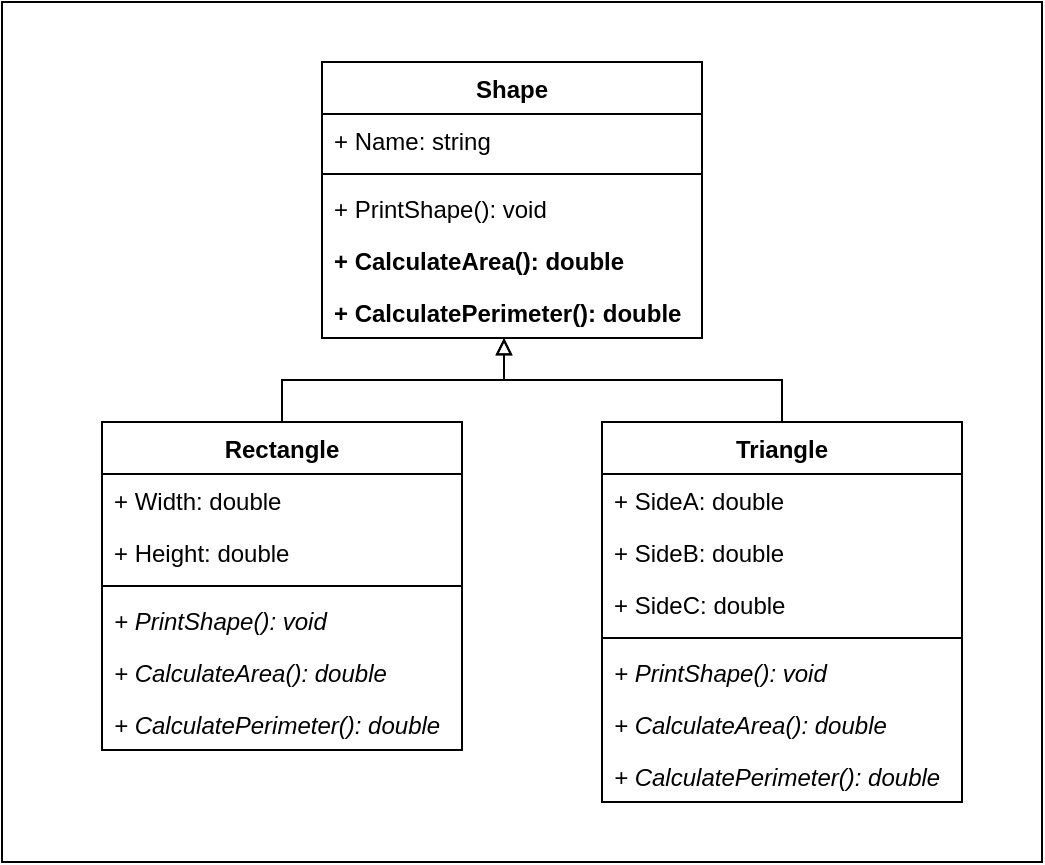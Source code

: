 <mxfile version="14.1.8" type="device" pages="2"><diagram id="r4QD1ISEUrFad6U6lU02" name="Shapes"><mxGraphModel dx="1086" dy="846" grid="1" gridSize="10" guides="1" tooltips="1" connect="1" arrows="1" fold="1" page="1" pageScale="1" pageWidth="850" pageHeight="1100" math="0" shadow="0"><root><mxCell id="HbZGfbKKVRD8Fgeyd59J-0"/><mxCell id="HbZGfbKKVRD8Fgeyd59J-1" parent="HbZGfbKKVRD8Fgeyd59J-0"/><mxCell id="qZkByRc4VwDaeRwzukti-1" value="" style="rounded=0;whiteSpace=wrap;html=1;fontSize=11;" parent="HbZGfbKKVRD8Fgeyd59J-1" vertex="1"><mxGeometry x="160" y="160" width="520" height="430" as="geometry"/></mxCell><mxCell id="HbZGfbKKVRD8Fgeyd59J-7" value="" style="edgeStyle=orthogonalEdgeStyle;rounded=0;orthogonalLoop=1;jettySize=auto;html=1;exitX=0.479;exitY=1.004;exitDx=0;exitDy=0;startArrow=block;startFill=0;endArrow=none;endFill=0;fontSize=11;entryX=0.5;entryY=0;entryDx=0;entryDy=0;exitPerimeter=0;" parent="HbZGfbKKVRD8Fgeyd59J-1" source="HbZGfbKKVRD8Fgeyd59J-26" target="HbZGfbKKVRD8Fgeyd59J-32" edge="1"><mxGeometry relative="1" as="geometry"/></mxCell><mxCell id="HbZGfbKKVRD8Fgeyd59J-8" value="" style="edgeStyle=orthogonalEdgeStyle;rounded=0;orthogonalLoop=1;jettySize=auto;html=1;exitX=0.479;exitY=1;exitDx=0;exitDy=0;startArrow=block;startFill=0;endArrow=none;endFill=0;jumpSize=6;exitPerimeter=0;" parent="HbZGfbKKVRD8Fgeyd59J-1" source="HbZGfbKKVRD8Fgeyd59J-26" target="HbZGfbKKVRD8Fgeyd59J-17" edge="1"><mxGeometry relative="1" as="geometry"/></mxCell><mxCell id="HbZGfbKKVRD8Fgeyd59J-9" value="Shape" style="swimlane;fontStyle=1;align=center;verticalAlign=top;childLayout=stackLayout;horizontal=1;startSize=26;horizontalStack=0;resizeParent=1;resizeParentMax=0;resizeLast=0;collapsible=1;marginBottom=0;" parent="HbZGfbKKVRD8Fgeyd59J-1" vertex="1"><mxGeometry x="320" y="190" width="190" height="138" as="geometry"/></mxCell><mxCell id="HbZGfbKKVRD8Fgeyd59J-10" value="+ Name: string" style="text;strokeColor=none;fillColor=none;align=left;verticalAlign=top;spacingLeft=4;spacingRight=4;overflow=hidden;rotatable=0;points=[[0,0.5],[1,0.5]];portConstraint=eastwest;" parent="HbZGfbKKVRD8Fgeyd59J-9" vertex="1"><mxGeometry y="26" width="190" height="26" as="geometry"/></mxCell><mxCell id="HbZGfbKKVRD8Fgeyd59J-11" value="" style="line;strokeWidth=1;fillColor=none;align=left;verticalAlign=middle;spacingTop=-1;spacingLeft=3;spacingRight=3;rotatable=0;labelPosition=right;points=[];portConstraint=eastwest;" parent="HbZGfbKKVRD8Fgeyd59J-9" vertex="1"><mxGeometry y="52" width="190" height="8" as="geometry"/></mxCell><mxCell id="HbZGfbKKVRD8Fgeyd59J-21" value="+ PrintShape(): void" style="text;strokeColor=none;fillColor=none;align=left;verticalAlign=top;spacingLeft=4;spacingRight=4;overflow=hidden;rotatable=0;points=[[0,0.5],[1,0.5]];portConstraint=eastwest;" parent="HbZGfbKKVRD8Fgeyd59J-9" vertex="1"><mxGeometry y="60" width="190" height="26" as="geometry"/></mxCell><mxCell id="HbZGfbKKVRD8Fgeyd59J-12" value="+ CalculateArea(): double" style="text;strokeColor=none;fillColor=none;align=left;verticalAlign=top;spacingLeft=4;spacingRight=4;overflow=hidden;rotatable=0;points=[[0,0.5],[1,0.5]];portConstraint=eastwest;fontStyle=1" parent="HbZGfbKKVRD8Fgeyd59J-9" vertex="1"><mxGeometry y="86" width="190" height="26" as="geometry"/></mxCell><mxCell id="HbZGfbKKVRD8Fgeyd59J-26" value="+ CalculatePerimeter(): double" style="text;strokeColor=none;fillColor=none;align=left;verticalAlign=top;spacingLeft=4;spacingRight=4;overflow=hidden;rotatable=0;points=[[0,0.5],[1,0.5]];portConstraint=eastwest;fontStyle=1" parent="HbZGfbKKVRD8Fgeyd59J-9" vertex="1"><mxGeometry y="112" width="190" height="26" as="geometry"/></mxCell><mxCell id="HbZGfbKKVRD8Fgeyd59J-17" value="Triangle" style="swimlane;fontStyle=1;align=center;verticalAlign=top;childLayout=stackLayout;horizontal=1;startSize=26;horizontalStack=0;resizeParent=1;resizeParentMax=0;resizeLast=0;collapsible=1;marginBottom=0;" parent="HbZGfbKKVRD8Fgeyd59J-1" vertex="1"><mxGeometry x="460" y="370" width="180" height="190" as="geometry"/></mxCell><mxCell id="HbZGfbKKVRD8Fgeyd59J-18" value="+ SideA: double" style="text;strokeColor=none;fillColor=none;align=left;verticalAlign=top;spacingLeft=4;spacingRight=4;overflow=hidden;rotatable=0;points=[[0,0.5],[1,0.5]];portConstraint=eastwest;" parent="HbZGfbKKVRD8Fgeyd59J-17" vertex="1"><mxGeometry y="26" width="180" height="26" as="geometry"/></mxCell><mxCell id="HbZGfbKKVRD8Fgeyd59J-22" value="+ SideB: double" style="text;strokeColor=none;fillColor=none;align=left;verticalAlign=top;spacingLeft=4;spacingRight=4;overflow=hidden;rotatable=0;points=[[0,0.5],[1,0.5]];portConstraint=eastwest;" parent="HbZGfbKKVRD8Fgeyd59J-17" vertex="1"><mxGeometry y="52" width="180" height="26" as="geometry"/></mxCell><mxCell id="HbZGfbKKVRD8Fgeyd59J-25" value="+ SideC: double" style="text;strokeColor=none;fillColor=none;align=left;verticalAlign=top;spacingLeft=4;spacingRight=4;overflow=hidden;rotatable=0;points=[[0,0.5],[1,0.5]];portConstraint=eastwest;" parent="HbZGfbKKVRD8Fgeyd59J-17" vertex="1"><mxGeometry y="78" width="180" height="26" as="geometry"/></mxCell><mxCell id="HbZGfbKKVRD8Fgeyd59J-19" value="" style="line;strokeWidth=1;fillColor=none;align=left;verticalAlign=middle;spacingTop=-1;spacingLeft=3;spacingRight=3;rotatable=0;labelPosition=right;points=[];portConstraint=eastwest;" parent="HbZGfbKKVRD8Fgeyd59J-17" vertex="1"><mxGeometry y="104" width="180" height="8" as="geometry"/></mxCell><mxCell id="qZkByRc4VwDaeRwzukti-0" value="+ PrintShape(): void" style="text;strokeColor=none;fillColor=none;align=left;verticalAlign=top;spacingLeft=4;spacingRight=4;overflow=hidden;rotatable=0;points=[[0,0.5],[1,0.5]];portConstraint=eastwest;fontStyle=2" parent="HbZGfbKKVRD8Fgeyd59J-17" vertex="1"><mxGeometry y="112" width="180" height="26" as="geometry"/></mxCell><mxCell id="HbZGfbKKVRD8Fgeyd59J-31" value="+ CalculateArea(): double" style="text;strokeColor=none;fillColor=none;align=left;verticalAlign=top;spacingLeft=4;spacingRight=4;overflow=hidden;rotatable=0;points=[[0,0.5],[1,0.5]];portConstraint=eastwest;fontStyle=2" parent="HbZGfbKKVRD8Fgeyd59J-17" vertex="1"><mxGeometry y="138" width="180" height="26" as="geometry"/></mxCell><mxCell id="HbZGfbKKVRD8Fgeyd59J-30" value="+ CalculatePerimeter(): double" style="text;strokeColor=none;fillColor=none;align=left;verticalAlign=top;spacingLeft=4;spacingRight=4;overflow=hidden;rotatable=0;points=[[0,0.5],[1,0.5]];portConstraint=eastwest;fontStyle=2" parent="HbZGfbKKVRD8Fgeyd59J-17" vertex="1"><mxGeometry y="164" width="180" height="26" as="geometry"/></mxCell><mxCell id="HbZGfbKKVRD8Fgeyd59J-32" value="Rectangle" style="swimlane;fontStyle=1;align=center;verticalAlign=top;childLayout=stackLayout;horizontal=1;startSize=26;horizontalStack=0;resizeParent=1;resizeParentMax=0;resizeLast=0;collapsible=1;marginBottom=0;" parent="HbZGfbKKVRD8Fgeyd59J-1" vertex="1"><mxGeometry x="210" y="370" width="180" height="164" as="geometry"/></mxCell><mxCell id="HbZGfbKKVRD8Fgeyd59J-33" value="+ Width: double" style="text;strokeColor=none;fillColor=none;align=left;verticalAlign=top;spacingLeft=4;spacingRight=4;overflow=hidden;rotatable=0;points=[[0,0.5],[1,0.5]];portConstraint=eastwest;" parent="HbZGfbKKVRD8Fgeyd59J-32" vertex="1"><mxGeometry y="26" width="180" height="26" as="geometry"/></mxCell><mxCell id="HbZGfbKKVRD8Fgeyd59J-38" value="+ Height: double" style="text;strokeColor=none;fillColor=none;align=left;verticalAlign=top;spacingLeft=4;spacingRight=4;overflow=hidden;rotatable=0;points=[[0,0.5],[1,0.5]];portConstraint=eastwest;" parent="HbZGfbKKVRD8Fgeyd59J-32" vertex="1"><mxGeometry y="52" width="180" height="26" as="geometry"/></mxCell><mxCell id="HbZGfbKKVRD8Fgeyd59J-34" value="" style="line;strokeWidth=1;fillColor=none;align=left;verticalAlign=middle;spacingTop=-1;spacingLeft=3;spacingRight=3;rotatable=0;labelPosition=right;points=[];portConstraint=eastwest;" parent="HbZGfbKKVRD8Fgeyd59J-32" vertex="1"><mxGeometry y="78" width="180" height="8" as="geometry"/></mxCell><mxCell id="HbZGfbKKVRD8Fgeyd59J-35" value="+ PrintShape(): void" style="text;strokeColor=none;fillColor=none;align=left;verticalAlign=top;spacingLeft=4;spacingRight=4;overflow=hidden;rotatable=0;points=[[0,0.5],[1,0.5]];portConstraint=eastwest;fontStyle=2" parent="HbZGfbKKVRD8Fgeyd59J-32" vertex="1"><mxGeometry y="86" width="180" height="26" as="geometry"/></mxCell><mxCell id="HbZGfbKKVRD8Fgeyd59J-36" value="+ CalculateArea(): double" style="text;strokeColor=none;fillColor=none;align=left;verticalAlign=top;spacingLeft=4;spacingRight=4;overflow=hidden;rotatable=0;points=[[0,0.5],[1,0.5]];portConstraint=eastwest;fontStyle=2" parent="HbZGfbKKVRD8Fgeyd59J-32" vertex="1"><mxGeometry y="112" width="180" height="26" as="geometry"/></mxCell><mxCell id="HbZGfbKKVRD8Fgeyd59J-37" value="+ CalculatePerimeter(): double" style="text;strokeColor=none;fillColor=none;align=left;verticalAlign=top;spacingLeft=4;spacingRight=4;overflow=hidden;rotatable=0;points=[[0,0.5],[1,0.5]];portConstraint=eastwest;fontStyle=2" parent="HbZGfbKKVRD8Fgeyd59J-32" vertex="1"><mxGeometry y="138" width="180" height="26" as="geometry"/></mxCell></root></mxGraphModel></diagram><diagram id="PmLNMhpQepIpr-1peizo" name="Vehicles"><mxGraphModel dx="1086" dy="846" grid="1" gridSize="10" guides="1" tooltips="1" connect="1" arrows="1" fold="1" page="1" pageScale="1" pageWidth="850" pageHeight="1100" math="0" shadow="0"><root><mxCell id="0"/><mxCell id="1" parent="0"/><mxCell id="frj2unrD8uLRTkjLtK6q-1" value="" style="rounded=0;whiteSpace=wrap;html=1;fontSize=11;" parent="1" vertex="1"><mxGeometry x="200" y="20" width="450" height="440" as="geometry"/></mxCell><mxCell id="A8DU9s3_W9dwJAnvi6od-15" value="" style="edgeStyle=orthogonalEdgeStyle;rounded=0;orthogonalLoop=1;jettySize=auto;html=1;exitX=0.5;exitY=1;exitDx=0;exitDy=0;startArrow=diamondThin;startFill=1;endArrow=none;endFill=0;" parent="1" source="A8DU9s3_W9dwJAnvi6od-6" target="A8DU9s3_W9dwJAnvi6od-11" edge="1"><mxGeometry relative="1" as="geometry"><mxPoint x="421" y="239" as="sourcePoint"/></mxGeometry></mxCell><mxCell id="A8DU9s3_W9dwJAnvi6od-20" value="" style="edgeStyle=orthogonalEdgeStyle;rounded=0;orthogonalLoop=1;jettySize=auto;html=1;exitX=0.5;exitY=1;exitDx=0;exitDy=0;startArrow=diamondThin;startFill=1;endArrow=none;endFill=0;" parent="1" source="A8DU9s3_W9dwJAnvi6od-6" target="A8DU9s3_W9dwJAnvi6od-16" edge="1"><mxGeometry relative="1" as="geometry"><mxPoint x="421" y="239" as="sourcePoint"/></mxGeometry></mxCell><mxCell id="A8DU9s3_W9dwJAnvi6od-6" value="Car" style="swimlane;fontStyle=1;align=center;verticalAlign=top;childLayout=stackLayout;horizontal=1;startSize=26;horizontalStack=0;resizeParent=1;resizeParentMax=0;resizeLast=0;collapsible=1;marginBottom=0;" parent="1" vertex="1"><mxGeometry x="265" y="40" width="320" height="216" as="geometry"/></mxCell><mxCell id="A8DU9s3_W9dwJAnvi6od-7" value="+ Make: string" style="text;strokeColor=none;fillColor=none;align=left;verticalAlign=top;spacingLeft=4;spacingRight=4;overflow=hidden;rotatable=0;points=[[0,0.5],[1,0.5]];portConstraint=eastwest;" parent="A8DU9s3_W9dwJAnvi6od-6" vertex="1"><mxGeometry y="26" width="320" height="26" as="geometry"/></mxCell><mxCell id="5IzX1zzGajU-4Tm_9aA1-3" value="+ Year: int" style="text;strokeColor=none;fillColor=none;align=left;verticalAlign=top;spacingLeft=4;spacingRight=4;overflow=hidden;rotatable=0;points=[[0,0.5],[1,0.5]];portConstraint=eastwest;" parent="A8DU9s3_W9dwJAnvi6od-6" vertex="1"><mxGeometry y="52" width="320" height="26" as="geometry"/></mxCell><mxCell id="5IzX1zzGajU-4Tm_9aA1-4" value="+ Model: string" style="text;strokeColor=none;fillColor=none;align=left;verticalAlign=top;spacingLeft=4;spacingRight=4;overflow=hidden;rotatable=0;points=[[0,0.5],[1,0.5]];portConstraint=eastwest;" parent="A8DU9s3_W9dwJAnvi6od-6" vertex="1"><mxGeometry y="78" width="320" height="26" as="geometry"/></mxCell><mxCell id="5IzX1zzGajU-4Tm_9aA1-5" value="+ SteeringWheel: SteeringWheel" style="text;strokeColor=none;fillColor=none;align=left;verticalAlign=top;spacingLeft=4;spacingRight=4;overflow=hidden;rotatable=0;points=[[0,0.5],[1,0.5]];portConstraint=eastwest;" parent="A8DU9s3_W9dwJAnvi6od-6" vertex="1"><mxGeometry y="104" width="320" height="26" as="geometry"/></mxCell><mxCell id="5IzX1zzGajU-4Tm_9aA1-6" value="+ Engine: Engine" style="text;strokeColor=none;fillColor=none;align=left;verticalAlign=top;spacingLeft=4;spacingRight=4;overflow=hidden;rotatable=0;points=[[0,0.5],[1,0.5]];portConstraint=eastwest;" parent="A8DU9s3_W9dwJAnvi6od-6" vertex="1"><mxGeometry y="130" width="320" height="26" as="geometry"/></mxCell><mxCell id="A8DU9s3_W9dwJAnvi6od-8" value="" style="line;strokeWidth=1;fillColor=none;align=left;verticalAlign=middle;spacingTop=-1;spacingLeft=3;spacingRight=3;rotatable=0;labelPosition=right;points=[];portConstraint=eastwest;" parent="A8DU9s3_W9dwJAnvi6od-6" vertex="1"><mxGeometry y="156" width="320" height="8" as="geometry"/></mxCell><mxCell id="A8DU9s3_W9dwJAnvi6od-9" value="+ constructor(make, year, model, engine, steeringWheel)" style="text;strokeColor=none;fillColor=none;align=left;verticalAlign=top;spacingLeft=4;spacingRight=4;overflow=hidden;rotatable=0;points=[[0,0.5],[1,0.5]];portConstraint=eastwest;" parent="A8DU9s3_W9dwJAnvi6od-6" vertex="1"><mxGeometry y="164" width="320" height="26" as="geometry"/></mxCell><mxCell id="5IzX1zzGajU-4Tm_9aA1-8" value="+ GoDrive(): void" style="text;strokeColor=none;fillColor=none;align=left;verticalAlign=top;spacingLeft=4;spacingRight=4;overflow=hidden;rotatable=0;points=[[0,0.5],[1,0.5]];portConstraint=eastwest;" parent="A8DU9s3_W9dwJAnvi6od-6" vertex="1"><mxGeometry y="190" width="320" height="26" as="geometry"/></mxCell><mxCell id="A8DU9s3_W9dwJAnvi6od-11" value="SteeringWheel" style="swimlane;fontStyle=1;align=center;verticalAlign=top;childLayout=stackLayout;horizontal=1;startSize=26;horizontalStack=0;resizeParent=1;resizeParentMax=0;resizeLast=0;collapsible=1;marginBottom=0;" parent="1" vertex="1"><mxGeometry x="220" y="299" width="160" height="112" as="geometry"/></mxCell><mxCell id="A8DU9s3_W9dwJAnvi6od-12" value="+ Color: string" style="text;strokeColor=none;fillColor=none;align=left;verticalAlign=top;spacingLeft=4;spacingRight=4;overflow=hidden;rotatable=0;points=[[0,0.5],[1,0.5]];portConstraint=eastwest;" parent="A8DU9s3_W9dwJAnvi6od-11" vertex="1"><mxGeometry y="26" width="160" height="26" as="geometry"/></mxCell><mxCell id="A8DU9s3_W9dwJAnvi6od-13" value="" style="line;strokeWidth=1;fillColor=none;align=left;verticalAlign=middle;spacingTop=-1;spacingLeft=3;spacingRight=3;rotatable=0;labelPosition=right;points=[];portConstraint=eastwest;" parent="A8DU9s3_W9dwJAnvi6od-11" vertex="1"><mxGeometry y="52" width="160" height="8" as="geometry"/></mxCell><mxCell id="A8DU9s3_W9dwJAnvi6od-14" value="+ TurnLeft(): void" style="text;strokeColor=none;fillColor=none;align=left;verticalAlign=top;spacingLeft=4;spacingRight=4;overflow=hidden;rotatable=0;points=[[0,0.5],[1,0.5]];portConstraint=eastwest;" parent="A8DU9s3_W9dwJAnvi6od-11" vertex="1"><mxGeometry y="60" width="160" height="26" as="geometry"/></mxCell><mxCell id="5IzX1zzGajU-4Tm_9aA1-13" value="+ TurnRight(): void" style="text;strokeColor=none;fillColor=none;align=left;verticalAlign=top;spacingLeft=4;spacingRight=4;overflow=hidden;rotatable=0;points=[[0,0.5],[1,0.5]];portConstraint=eastwest;" parent="A8DU9s3_W9dwJAnvi6od-11" vertex="1"><mxGeometry y="86" width="160" height="26" as="geometry"/></mxCell><mxCell id="A8DU9s3_W9dwJAnvi6od-16" value="Engine" style="swimlane;fontStyle=1;align=center;verticalAlign=top;childLayout=stackLayout;horizontal=1;startSize=26;horizontalStack=0;resizeParent=1;resizeParentMax=0;resizeLast=0;collapsible=1;marginBottom=0;" parent="1" vertex="1"><mxGeometry x="470" y="299" width="160" height="138" as="geometry"/></mxCell><mxCell id="A8DU9s3_W9dwJAnvi6od-17" value="+ CylinderCount: int" style="text;strokeColor=none;fillColor=none;align=left;verticalAlign=top;spacingLeft=4;spacingRight=4;overflow=hidden;rotatable=0;points=[[0,0.5],[1,0.5]];portConstraint=eastwest;" parent="A8DU9s3_W9dwJAnvi6od-16" vertex="1"><mxGeometry y="26" width="160" height="26" as="geometry"/></mxCell><mxCell id="A8DU9s3_W9dwJAnvi6od-18" value="" style="line;strokeWidth=1;fillColor=none;align=left;verticalAlign=middle;spacingTop=-1;spacingLeft=3;spacingRight=3;rotatable=0;labelPosition=right;points=[];portConstraint=eastwest;" parent="A8DU9s3_W9dwJAnvi6od-16" vertex="1"><mxGeometry y="52" width="160" height="8" as="geometry"/></mxCell><mxCell id="5IzX1zzGajU-4Tm_9aA1-11" value="+ TurnOn(): void" style="text;strokeColor=none;fillColor=none;align=left;verticalAlign=top;spacingLeft=4;spacingRight=4;overflow=hidden;rotatable=0;points=[[0,0.5],[1,0.5]];portConstraint=eastwest;" parent="A8DU9s3_W9dwJAnvi6od-16" vertex="1"><mxGeometry y="60" width="160" height="26" as="geometry"/></mxCell><mxCell id="5IzX1zzGajU-4Tm_9aA1-12" value="+ Accelerate(): void" style="text;strokeColor=none;fillColor=none;align=left;verticalAlign=top;spacingLeft=4;spacingRight=4;overflow=hidden;rotatable=0;points=[[0,0.5],[1,0.5]];portConstraint=eastwest;" parent="A8DU9s3_W9dwJAnvi6od-16" vertex="1"><mxGeometry y="86" width="160" height="26" as="geometry"/></mxCell><mxCell id="A8DU9s3_W9dwJAnvi6od-19" value="+ TurnOff(): void" style="text;strokeColor=none;fillColor=none;align=left;verticalAlign=top;spacingLeft=4;spacingRight=4;overflow=hidden;rotatable=0;points=[[0,0.5],[1,0.5]];portConstraint=eastwest;" parent="A8DU9s3_W9dwJAnvi6od-16" vertex="1"><mxGeometry y="112" width="160" height="26" as="geometry"/></mxCell></root></mxGraphModel></diagram></mxfile>
